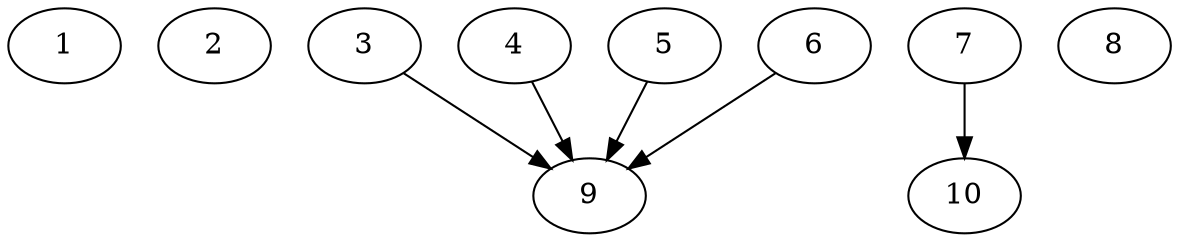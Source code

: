 // DAG automatically generated by daggen at Thu Oct  3 13:58:05 2019
// ./daggen --dot -n 10 --ccr 0.5 --fat 0.9 --regular 0.5 --density 0.5 --mindata 5242880 --maxdata 52428800 
digraph G {
  1 [size="81047552", alpha="0.10", expect_size="40523776"] 
  2 [size="59203584", alpha="0.17", expect_size="29601792"] 
  3 [size="22511616", alpha="0.01", expect_size="11255808"] 
  3 -> 9 [size ="11255808"]
  4 [size="24846336", alpha="0.15", expect_size="12423168"] 
  4 -> 9 [size ="12423168"]
  5 [size="25427968", alpha="0.09", expect_size="12713984"] 
  5 -> 9 [size ="12713984"]
  6 [size="69824512", alpha="0.05", expect_size="34912256"] 
  6 -> 9 [size ="34912256"]
  7 [size="23435264", alpha="0.16", expect_size="11717632"] 
  7 -> 10 [size ="11717632"]
  8 [size="23369728", alpha="0.16", expect_size="11684864"] 
  9 [size="63420416", alpha="0.01", expect_size="31710208"] 
  10 [size="37863424", alpha="0.14", expect_size="18931712"] 
}
